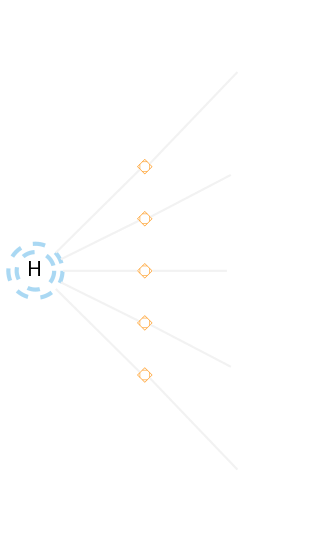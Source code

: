 digraph neural_network {
    bgcolor="transparent"
    rankdir=LR;
    node [shape=circle color=gray95 fontname="Roboto Condensed"];

    hidden1 [label=H fixedsize=True fontsize =10 width = .25 color = "#56B4E980" shape=doublecircle style=dashed penwidth=2];

    // subgraph cluster_activation {
    //     color=transparent;
    //     rank = same;
        activation1 [label="" fixedsize=True fontsize =6 width=.1 height=.1 color = "darkorange" penwidth=.25 fillcolor="white" shape=Mdiamond];
        activation2 [label="" fixedsize=True fontsize =6 width=.1 height=.1 color = "darkorange" penwidth=.25 fillcolor="white" shape=Mdiamond];
        activation3 [label="" fixedsize=True fontsize =6 width=.1 height=.1 color = "darkorange" penwidth=.25 fillcolor="white" shape=Mdiamond];
        activation4 [label="" fixedsize=True fontsize =6 width=.1 height=.1 color = "darkorange" penwidth=.25 fillcolor="white" shape=Mdiamond];
        activation5 [label="" fixedsize=True fontsize =6 width=.1 height=.1 color = "darkorange" penwidth=.25 fillcolor="white" shape=Mdiamond];
    // }

    hidden1 -> activation1 [label = "" weight=10 arrowhead="none" minlen=1 color=gray95 penwidth=1];
    hidden1 -> activation2 [label = "" weight=10 arrowhead="none" minlen=1 color=gray95 penwidth=1];
    hidden1 -> activation3 [label = "" weight=10 arrowhead="none" minlen=1 color=gray95 penwidth=1]; 
    hidden1 -> activation4 [label = "" weight=10 arrowhead="none" minlen=1 color=gray95 penwidth=1]; 
    hidden1 -> activation5 [label = "" weight=10 arrowhead="none" minlen=1 color=gray95 penwidth=1]; 
 
    // subgraph cluster_end {
    //     color=transparent;
    //     rank = same;
        trans1, trans2, trans3, trans4, trans5 [label="" color = "transparent"];
    // }

        activation1 -> trans1 [weight=1 arrowhead="none" label = ""  minlen=1 color=gray95 penwidth=1];
        activation2 -> trans2 [weight=1 arrowhead="none" label = ""  minlen=1 color=gray95 penwidth=1];
        activation3 -> trans3 [weight=1 arrowhead="none" label = ""  minlen=1 color=gray95 penwidth=1];
        activation4 -> trans4 [weight=1 arrowhead="none" label = ""  minlen=1 color=gray95 penwidth=1];
        activation5 -> trans5 [weight=1 arrowhead="none" label = ""  minlen=1 color=gray95 penwidth=1];        

    
}